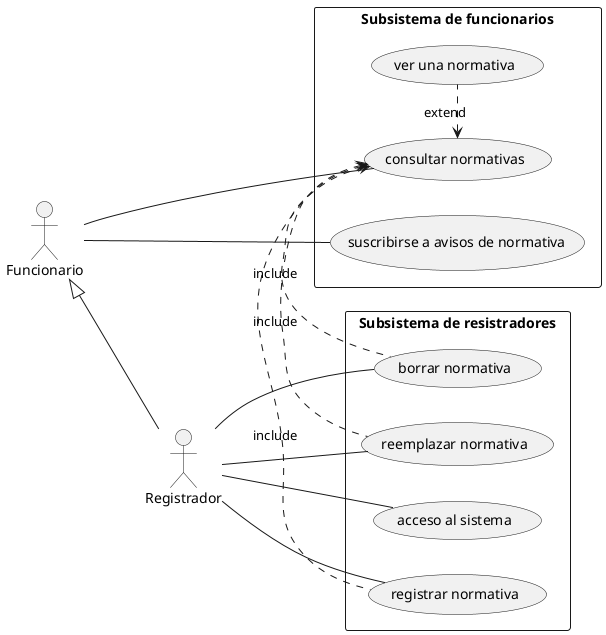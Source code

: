 @startuml normativas
left to right direction
skinparam packageStyle rectangle
actor Funcionario
actor Registrador

Funcionario <|-- Registrador

rectangle "Subsistema de funcionarios" {
  Funcionario -- (suscribirse a avisos de normativa)
  Funcionario -- (consultar normativas)
  (consultar normativas) <. (ver una normativa) : extend
}

rectangle "Subsistema de resistradores" {
  Registrador -- (registrar normativa)
  Registrador -- (borrar normativa)
  Registrador -- (reemplazar normativa)
  Registrador -- (acceso al sistema)
}

(consultar normativas) <. (registrar normativa) : include
(consultar normativas) <. (borrar normativa) : include
(consultar normativas) <. (reemplazar normativa) : include

@enduml